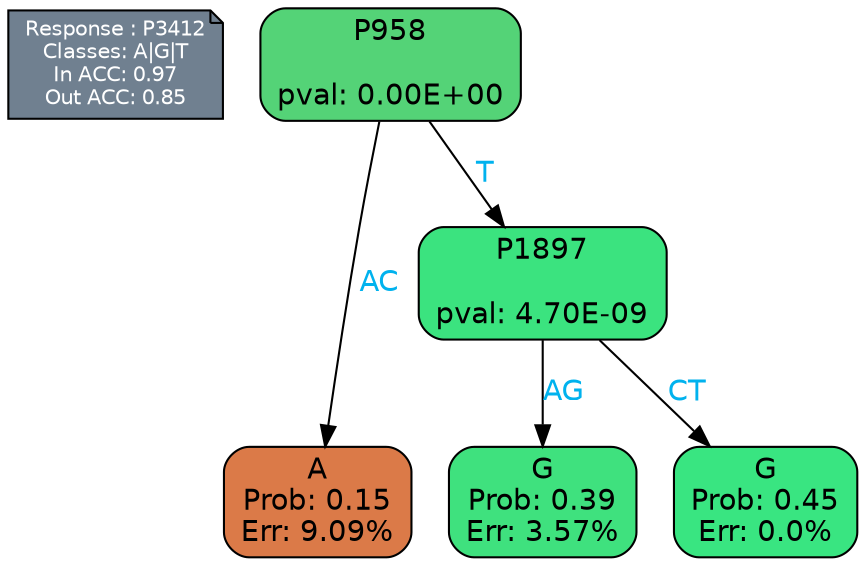 digraph Tree {
node [shape=box, style="filled, rounded", color="black", fontname=helvetica] ;
graph [ranksep=equally, splines=polylines, bgcolor=transparent, dpi=600] ;
edge [fontname=helvetica] ;
LEGEND [label="Response : P3412
Classes: A|G|T
In ACC: 0.97
Out ACC: 0.85
",shape=note,align=left,style=filled,fillcolor="slategray",fontcolor="white",fontsize=10];1 [label="P958

pval: 0.00E+00", fillcolor="#54d377"] ;
2 [label="A
Prob: 0.15
Err: 9.09%", fillcolor="#db7a48"] ;
3 [label="P1897

pval: 4.70E-09", fillcolor="#3be37f"] ;
4 [label="G
Prob: 0.39
Err: 3.57%", fillcolor="#3fe17e"] ;
5 [label="G
Prob: 0.45
Err: 0.0%", fillcolor="#39e581"] ;
1 -> 2 [label="AC",fontcolor=deepskyblue2] ;
1 -> 3 [label="T",fontcolor=deepskyblue2] ;
3 -> 4 [label="AG",fontcolor=deepskyblue2] ;
3 -> 5 [label="CT",fontcolor=deepskyblue2] ;
{rank = same; 2;4;5;}{rank = same; LEGEND;1;}}